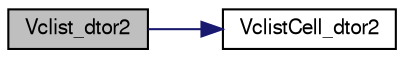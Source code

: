 digraph "Vclist_dtor2"
{
  edge [fontname="FreeSans",fontsize="10",labelfontname="FreeSans",labelfontsize="10"];
  node [fontname="FreeSans",fontsize="10",shape=record];
  rankdir="LR";
  Node1 [label="Vclist_dtor2",height=0.2,width=0.4,color="black", fillcolor="grey75", style="filled" fontcolor="black"];
  Node1 -> Node2 [color="midnightblue",fontsize="10",style="solid",fontname="FreeSans"];
  Node2 [label="VclistCell_dtor2",height=0.2,width=0.4,color="black", fillcolor="white", style="filled",URL="$group___vclist.html#gaf4907b9a0a563c4f03178ddc8b52b63c",tooltip="FORTRAN stub to destroy object."];
}
